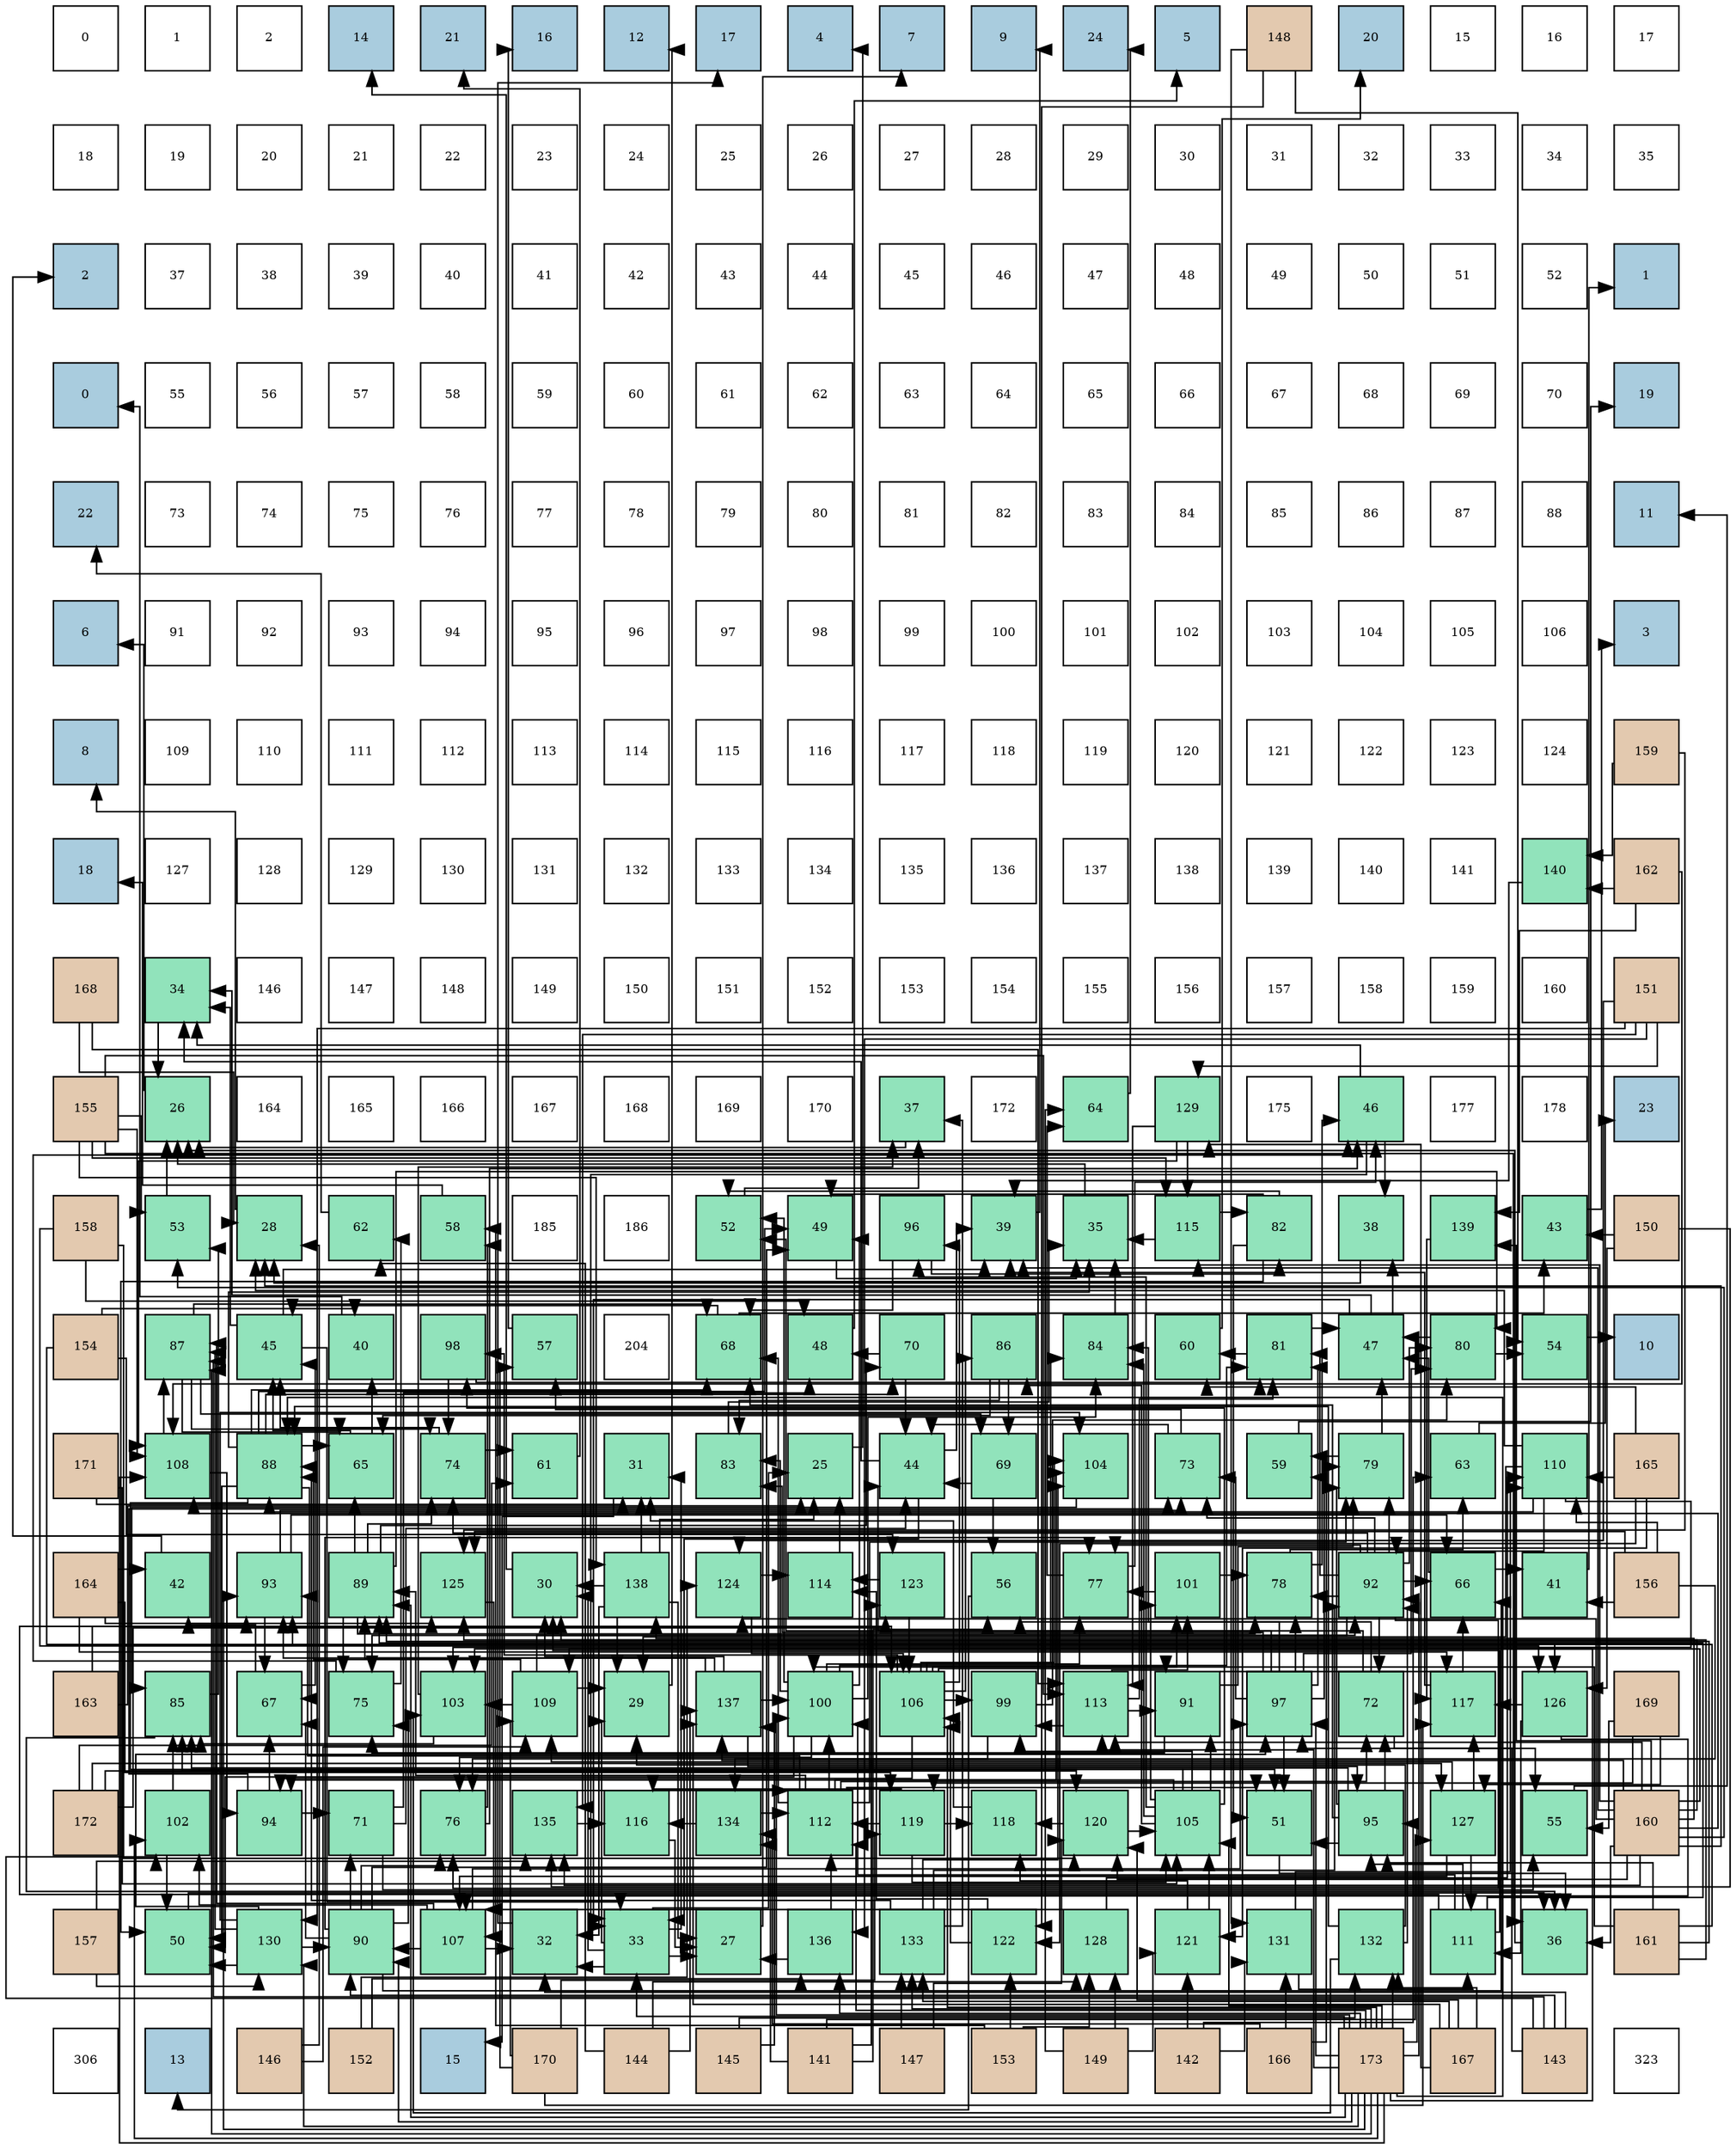digraph layout{
 rankdir=TB;
 splines=ortho;
 node [style=filled shape=square fixedsize=true width=0.6];
0[label="0", fontsize=8, fillcolor="#ffffff"];
1[label="1", fontsize=8, fillcolor="#ffffff"];
2[label="2", fontsize=8, fillcolor="#ffffff"];
3[label="14", fontsize=8, fillcolor="#a9ccde"];
4[label="21", fontsize=8, fillcolor="#a9ccde"];
5[label="16", fontsize=8, fillcolor="#a9ccde"];
6[label="12", fontsize=8, fillcolor="#a9ccde"];
7[label="17", fontsize=8, fillcolor="#a9ccde"];
8[label="4", fontsize=8, fillcolor="#a9ccde"];
9[label="7", fontsize=8, fillcolor="#a9ccde"];
10[label="9", fontsize=8, fillcolor="#a9ccde"];
11[label="24", fontsize=8, fillcolor="#a9ccde"];
12[label="5", fontsize=8, fillcolor="#a9ccde"];
13[label="148", fontsize=8, fillcolor="#e3c9af"];
14[label="20", fontsize=8, fillcolor="#a9ccde"];
15[label="15", fontsize=8, fillcolor="#ffffff"];
16[label="16", fontsize=8, fillcolor="#ffffff"];
17[label="17", fontsize=8, fillcolor="#ffffff"];
18[label="18", fontsize=8, fillcolor="#ffffff"];
19[label="19", fontsize=8, fillcolor="#ffffff"];
20[label="20", fontsize=8, fillcolor="#ffffff"];
21[label="21", fontsize=8, fillcolor="#ffffff"];
22[label="22", fontsize=8, fillcolor="#ffffff"];
23[label="23", fontsize=8, fillcolor="#ffffff"];
24[label="24", fontsize=8, fillcolor="#ffffff"];
25[label="25", fontsize=8, fillcolor="#ffffff"];
26[label="26", fontsize=8, fillcolor="#ffffff"];
27[label="27", fontsize=8, fillcolor="#ffffff"];
28[label="28", fontsize=8, fillcolor="#ffffff"];
29[label="29", fontsize=8, fillcolor="#ffffff"];
30[label="30", fontsize=8, fillcolor="#ffffff"];
31[label="31", fontsize=8, fillcolor="#ffffff"];
32[label="32", fontsize=8, fillcolor="#ffffff"];
33[label="33", fontsize=8, fillcolor="#ffffff"];
34[label="34", fontsize=8, fillcolor="#ffffff"];
35[label="35", fontsize=8, fillcolor="#ffffff"];
36[label="2", fontsize=8, fillcolor="#a9ccde"];
37[label="37", fontsize=8, fillcolor="#ffffff"];
38[label="38", fontsize=8, fillcolor="#ffffff"];
39[label="39", fontsize=8, fillcolor="#ffffff"];
40[label="40", fontsize=8, fillcolor="#ffffff"];
41[label="41", fontsize=8, fillcolor="#ffffff"];
42[label="42", fontsize=8, fillcolor="#ffffff"];
43[label="43", fontsize=8, fillcolor="#ffffff"];
44[label="44", fontsize=8, fillcolor="#ffffff"];
45[label="45", fontsize=8, fillcolor="#ffffff"];
46[label="46", fontsize=8, fillcolor="#ffffff"];
47[label="47", fontsize=8, fillcolor="#ffffff"];
48[label="48", fontsize=8, fillcolor="#ffffff"];
49[label="49", fontsize=8, fillcolor="#ffffff"];
50[label="50", fontsize=8, fillcolor="#ffffff"];
51[label="51", fontsize=8, fillcolor="#ffffff"];
52[label="52", fontsize=8, fillcolor="#ffffff"];
53[label="1", fontsize=8, fillcolor="#a9ccde"];
54[label="0", fontsize=8, fillcolor="#a9ccde"];
55[label="55", fontsize=8, fillcolor="#ffffff"];
56[label="56", fontsize=8, fillcolor="#ffffff"];
57[label="57", fontsize=8, fillcolor="#ffffff"];
58[label="58", fontsize=8, fillcolor="#ffffff"];
59[label="59", fontsize=8, fillcolor="#ffffff"];
60[label="60", fontsize=8, fillcolor="#ffffff"];
61[label="61", fontsize=8, fillcolor="#ffffff"];
62[label="62", fontsize=8, fillcolor="#ffffff"];
63[label="63", fontsize=8, fillcolor="#ffffff"];
64[label="64", fontsize=8, fillcolor="#ffffff"];
65[label="65", fontsize=8, fillcolor="#ffffff"];
66[label="66", fontsize=8, fillcolor="#ffffff"];
67[label="67", fontsize=8, fillcolor="#ffffff"];
68[label="68", fontsize=8, fillcolor="#ffffff"];
69[label="69", fontsize=8, fillcolor="#ffffff"];
70[label="70", fontsize=8, fillcolor="#ffffff"];
71[label="19", fontsize=8, fillcolor="#a9ccde"];
72[label="22", fontsize=8, fillcolor="#a9ccde"];
73[label="73", fontsize=8, fillcolor="#ffffff"];
74[label="74", fontsize=8, fillcolor="#ffffff"];
75[label="75", fontsize=8, fillcolor="#ffffff"];
76[label="76", fontsize=8, fillcolor="#ffffff"];
77[label="77", fontsize=8, fillcolor="#ffffff"];
78[label="78", fontsize=8, fillcolor="#ffffff"];
79[label="79", fontsize=8, fillcolor="#ffffff"];
80[label="80", fontsize=8, fillcolor="#ffffff"];
81[label="81", fontsize=8, fillcolor="#ffffff"];
82[label="82", fontsize=8, fillcolor="#ffffff"];
83[label="83", fontsize=8, fillcolor="#ffffff"];
84[label="84", fontsize=8, fillcolor="#ffffff"];
85[label="85", fontsize=8, fillcolor="#ffffff"];
86[label="86", fontsize=8, fillcolor="#ffffff"];
87[label="87", fontsize=8, fillcolor="#ffffff"];
88[label="88", fontsize=8, fillcolor="#ffffff"];
89[label="11", fontsize=8, fillcolor="#a9ccde"];
90[label="6", fontsize=8, fillcolor="#a9ccde"];
91[label="91", fontsize=8, fillcolor="#ffffff"];
92[label="92", fontsize=8, fillcolor="#ffffff"];
93[label="93", fontsize=8, fillcolor="#ffffff"];
94[label="94", fontsize=8, fillcolor="#ffffff"];
95[label="95", fontsize=8, fillcolor="#ffffff"];
96[label="96", fontsize=8, fillcolor="#ffffff"];
97[label="97", fontsize=8, fillcolor="#ffffff"];
98[label="98", fontsize=8, fillcolor="#ffffff"];
99[label="99", fontsize=8, fillcolor="#ffffff"];
100[label="100", fontsize=8, fillcolor="#ffffff"];
101[label="101", fontsize=8, fillcolor="#ffffff"];
102[label="102", fontsize=8, fillcolor="#ffffff"];
103[label="103", fontsize=8, fillcolor="#ffffff"];
104[label="104", fontsize=8, fillcolor="#ffffff"];
105[label="105", fontsize=8, fillcolor="#ffffff"];
106[label="106", fontsize=8, fillcolor="#ffffff"];
107[label="3", fontsize=8, fillcolor="#a9ccde"];
108[label="8", fontsize=8, fillcolor="#a9ccde"];
109[label="109", fontsize=8, fillcolor="#ffffff"];
110[label="110", fontsize=8, fillcolor="#ffffff"];
111[label="111", fontsize=8, fillcolor="#ffffff"];
112[label="112", fontsize=8, fillcolor="#ffffff"];
113[label="113", fontsize=8, fillcolor="#ffffff"];
114[label="114", fontsize=8, fillcolor="#ffffff"];
115[label="115", fontsize=8, fillcolor="#ffffff"];
116[label="116", fontsize=8, fillcolor="#ffffff"];
117[label="117", fontsize=8, fillcolor="#ffffff"];
118[label="118", fontsize=8, fillcolor="#ffffff"];
119[label="119", fontsize=8, fillcolor="#ffffff"];
120[label="120", fontsize=8, fillcolor="#ffffff"];
121[label="121", fontsize=8, fillcolor="#ffffff"];
122[label="122", fontsize=8, fillcolor="#ffffff"];
123[label="123", fontsize=8, fillcolor="#ffffff"];
124[label="124", fontsize=8, fillcolor="#ffffff"];
125[label="159", fontsize=8, fillcolor="#e3c9af"];
126[label="18", fontsize=8, fillcolor="#a9ccde"];
127[label="127", fontsize=8, fillcolor="#ffffff"];
128[label="128", fontsize=8, fillcolor="#ffffff"];
129[label="129", fontsize=8, fillcolor="#ffffff"];
130[label="130", fontsize=8, fillcolor="#ffffff"];
131[label="131", fontsize=8, fillcolor="#ffffff"];
132[label="132", fontsize=8, fillcolor="#ffffff"];
133[label="133", fontsize=8, fillcolor="#ffffff"];
134[label="134", fontsize=8, fillcolor="#ffffff"];
135[label="135", fontsize=8, fillcolor="#ffffff"];
136[label="136", fontsize=8, fillcolor="#ffffff"];
137[label="137", fontsize=8, fillcolor="#ffffff"];
138[label="138", fontsize=8, fillcolor="#ffffff"];
139[label="139", fontsize=8, fillcolor="#ffffff"];
140[label="140", fontsize=8, fillcolor="#ffffff"];
141[label="141", fontsize=8, fillcolor="#ffffff"];
142[label="140", fontsize=8, fillcolor="#91e3bb"];
143[label="162", fontsize=8, fillcolor="#e3c9af"];
144[label="168", fontsize=8, fillcolor="#e3c9af"];
145[label="34", fontsize=8, fillcolor="#91e3bb"];
146[label="146", fontsize=8, fillcolor="#ffffff"];
147[label="147", fontsize=8, fillcolor="#ffffff"];
148[label="148", fontsize=8, fillcolor="#ffffff"];
149[label="149", fontsize=8, fillcolor="#ffffff"];
150[label="150", fontsize=8, fillcolor="#ffffff"];
151[label="151", fontsize=8, fillcolor="#ffffff"];
152[label="152", fontsize=8, fillcolor="#ffffff"];
153[label="153", fontsize=8, fillcolor="#ffffff"];
154[label="154", fontsize=8, fillcolor="#ffffff"];
155[label="155", fontsize=8, fillcolor="#ffffff"];
156[label="156", fontsize=8, fillcolor="#ffffff"];
157[label="157", fontsize=8, fillcolor="#ffffff"];
158[label="158", fontsize=8, fillcolor="#ffffff"];
159[label="159", fontsize=8, fillcolor="#ffffff"];
160[label="160", fontsize=8, fillcolor="#ffffff"];
161[label="151", fontsize=8, fillcolor="#e3c9af"];
162[label="155", fontsize=8, fillcolor="#e3c9af"];
163[label="26", fontsize=8, fillcolor="#91e3bb"];
164[label="164", fontsize=8, fillcolor="#ffffff"];
165[label="165", fontsize=8, fillcolor="#ffffff"];
166[label="166", fontsize=8, fillcolor="#ffffff"];
167[label="167", fontsize=8, fillcolor="#ffffff"];
168[label="168", fontsize=8, fillcolor="#ffffff"];
169[label="169", fontsize=8, fillcolor="#ffffff"];
170[label="170", fontsize=8, fillcolor="#ffffff"];
171[label="37", fontsize=8, fillcolor="#91e3bb"];
172[label="172", fontsize=8, fillcolor="#ffffff"];
173[label="64", fontsize=8, fillcolor="#91e3bb"];
174[label="129", fontsize=8, fillcolor="#91e3bb"];
175[label="175", fontsize=8, fillcolor="#ffffff"];
176[label="46", fontsize=8, fillcolor="#91e3bb"];
177[label="177", fontsize=8, fillcolor="#ffffff"];
178[label="178", fontsize=8, fillcolor="#ffffff"];
179[label="23", fontsize=8, fillcolor="#a9ccde"];
180[label="158", fontsize=8, fillcolor="#e3c9af"];
181[label="53", fontsize=8, fillcolor="#91e3bb"];
182[label="28", fontsize=8, fillcolor="#91e3bb"];
183[label="62", fontsize=8, fillcolor="#91e3bb"];
184[label="58", fontsize=8, fillcolor="#91e3bb"];
185[label="185", fontsize=8, fillcolor="#ffffff"];
186[label="186", fontsize=8, fillcolor="#ffffff"];
187[label="52", fontsize=8, fillcolor="#91e3bb"];
188[label="49", fontsize=8, fillcolor="#91e3bb"];
189[label="96", fontsize=8, fillcolor="#91e3bb"];
190[label="39", fontsize=8, fillcolor="#91e3bb"];
191[label="35", fontsize=8, fillcolor="#91e3bb"];
192[label="115", fontsize=8, fillcolor="#91e3bb"];
193[label="82", fontsize=8, fillcolor="#91e3bb"];
194[label="38", fontsize=8, fillcolor="#91e3bb"];
195[label="139", fontsize=8, fillcolor="#91e3bb"];
196[label="43", fontsize=8, fillcolor="#91e3bb"];
197[label="150", fontsize=8, fillcolor="#e3c9af"];
198[label="154", fontsize=8, fillcolor="#e3c9af"];
199[label="87", fontsize=8, fillcolor="#91e3bb"];
200[label="45", fontsize=8, fillcolor="#91e3bb"];
201[label="40", fontsize=8, fillcolor="#91e3bb"];
202[label="98", fontsize=8, fillcolor="#91e3bb"];
203[label="57", fontsize=8, fillcolor="#91e3bb"];
204[label="204", fontsize=8, fillcolor="#ffffff"];
205[label="68", fontsize=8, fillcolor="#91e3bb"];
206[label="48", fontsize=8, fillcolor="#91e3bb"];
207[label="70", fontsize=8, fillcolor="#91e3bb"];
208[label="86", fontsize=8, fillcolor="#91e3bb"];
209[label="84", fontsize=8, fillcolor="#91e3bb"];
210[label="60", fontsize=8, fillcolor="#91e3bb"];
211[label="81", fontsize=8, fillcolor="#91e3bb"];
212[label="47", fontsize=8, fillcolor="#91e3bb"];
213[label="80", fontsize=8, fillcolor="#91e3bb"];
214[label="54", fontsize=8, fillcolor="#91e3bb"];
215[label="10", fontsize=8, fillcolor="#a9ccde"];
216[label="171", fontsize=8, fillcolor="#e3c9af"];
217[label="108", fontsize=8, fillcolor="#91e3bb"];
218[label="88", fontsize=8, fillcolor="#91e3bb"];
219[label="65", fontsize=8, fillcolor="#91e3bb"];
220[label="74", fontsize=8, fillcolor="#91e3bb"];
221[label="61", fontsize=8, fillcolor="#91e3bb"];
222[label="31", fontsize=8, fillcolor="#91e3bb"];
223[label="83", fontsize=8, fillcolor="#91e3bb"];
224[label="25", fontsize=8, fillcolor="#91e3bb"];
225[label="44", fontsize=8, fillcolor="#91e3bb"];
226[label="69", fontsize=8, fillcolor="#91e3bb"];
227[label="104", fontsize=8, fillcolor="#91e3bb"];
228[label="73", fontsize=8, fillcolor="#91e3bb"];
229[label="59", fontsize=8, fillcolor="#91e3bb"];
230[label="79", fontsize=8, fillcolor="#91e3bb"];
231[label="63", fontsize=8, fillcolor="#91e3bb"];
232[label="110", fontsize=8, fillcolor="#91e3bb"];
233[label="165", fontsize=8, fillcolor="#e3c9af"];
234[label="164", fontsize=8, fillcolor="#e3c9af"];
235[label="42", fontsize=8, fillcolor="#91e3bb"];
236[label="93", fontsize=8, fillcolor="#91e3bb"];
237[label="89", fontsize=8, fillcolor="#91e3bb"];
238[label="125", fontsize=8, fillcolor="#91e3bb"];
239[label="30", fontsize=8, fillcolor="#91e3bb"];
240[label="138", fontsize=8, fillcolor="#91e3bb"];
241[label="124", fontsize=8, fillcolor="#91e3bb"];
242[label="114", fontsize=8, fillcolor="#91e3bb"];
243[label="123", fontsize=8, fillcolor="#91e3bb"];
244[label="56", fontsize=8, fillcolor="#91e3bb"];
245[label="77", fontsize=8, fillcolor="#91e3bb"];
246[label="101", fontsize=8, fillcolor="#91e3bb"];
247[label="78", fontsize=8, fillcolor="#91e3bb"];
248[label="92", fontsize=8, fillcolor="#91e3bb"];
249[label="66", fontsize=8, fillcolor="#91e3bb"];
250[label="41", fontsize=8, fillcolor="#91e3bb"];
251[label="156", fontsize=8, fillcolor="#e3c9af"];
252[label="163", fontsize=8, fillcolor="#e3c9af"];
253[label="85", fontsize=8, fillcolor="#91e3bb"];
254[label="67", fontsize=8, fillcolor="#91e3bb"];
255[label="75", fontsize=8, fillcolor="#91e3bb"];
256[label="103", fontsize=8, fillcolor="#91e3bb"];
257[label="109", fontsize=8, fillcolor="#91e3bb"];
258[label="29", fontsize=8, fillcolor="#91e3bb"];
259[label="137", fontsize=8, fillcolor="#91e3bb"];
260[label="100", fontsize=8, fillcolor="#91e3bb"];
261[label="106", fontsize=8, fillcolor="#91e3bb"];
262[label="99", fontsize=8, fillcolor="#91e3bb"];
263[label="113", fontsize=8, fillcolor="#91e3bb"];
264[label="91", fontsize=8, fillcolor="#91e3bb"];
265[label="97", fontsize=8, fillcolor="#91e3bb"];
266[label="72", fontsize=8, fillcolor="#91e3bb"];
267[label="117", fontsize=8, fillcolor="#91e3bb"];
268[label="126", fontsize=8, fillcolor="#91e3bb"];
269[label="169", fontsize=8, fillcolor="#e3c9af"];
270[label="172", fontsize=8, fillcolor="#e3c9af"];
271[label="102", fontsize=8, fillcolor="#91e3bb"];
272[label="94", fontsize=8, fillcolor="#91e3bb"];
273[label="71", fontsize=8, fillcolor="#91e3bb"];
274[label="76", fontsize=8, fillcolor="#91e3bb"];
275[label="135", fontsize=8, fillcolor="#91e3bb"];
276[label="116", fontsize=8, fillcolor="#91e3bb"];
277[label="134", fontsize=8, fillcolor="#91e3bb"];
278[label="112", fontsize=8, fillcolor="#91e3bb"];
279[label="119", fontsize=8, fillcolor="#91e3bb"];
280[label="118", fontsize=8, fillcolor="#91e3bb"];
281[label="120", fontsize=8, fillcolor="#91e3bb"];
282[label="105", fontsize=8, fillcolor="#91e3bb"];
283[label="51", fontsize=8, fillcolor="#91e3bb"];
284[label="95", fontsize=8, fillcolor="#91e3bb"];
285[label="127", fontsize=8, fillcolor="#91e3bb"];
286[label="55", fontsize=8, fillcolor="#91e3bb"];
287[label="160", fontsize=8, fillcolor="#e3c9af"];
288[label="157", fontsize=8, fillcolor="#e3c9af"];
289[label="50", fontsize=8, fillcolor="#91e3bb"];
290[label="130", fontsize=8, fillcolor="#91e3bb"];
291[label="90", fontsize=8, fillcolor="#91e3bb"];
292[label="107", fontsize=8, fillcolor="#91e3bb"];
293[label="32", fontsize=8, fillcolor="#91e3bb"];
294[label="33", fontsize=8, fillcolor="#91e3bb"];
295[label="27", fontsize=8, fillcolor="#91e3bb"];
296[label="136", fontsize=8, fillcolor="#91e3bb"];
297[label="133", fontsize=8, fillcolor="#91e3bb"];
298[label="122", fontsize=8, fillcolor="#91e3bb"];
299[label="128", fontsize=8, fillcolor="#91e3bb"];
300[label="121", fontsize=8, fillcolor="#91e3bb"];
301[label="131", fontsize=8, fillcolor="#91e3bb"];
302[label="132", fontsize=8, fillcolor="#91e3bb"];
303[label="111", fontsize=8, fillcolor="#91e3bb"];
304[label="36", fontsize=8, fillcolor="#91e3bb"];
305[label="161", fontsize=8, fillcolor="#e3c9af"];
306[label="306", fontsize=8, fillcolor="#ffffff"];
307[label="13", fontsize=8, fillcolor="#a9ccde"];
308[label="146", fontsize=8, fillcolor="#e3c9af"];
309[label="152", fontsize=8, fillcolor="#e3c9af"];
310[label="15", fontsize=8, fillcolor="#a9ccde"];
311[label="170", fontsize=8, fillcolor="#e3c9af"];
312[label="144", fontsize=8, fillcolor="#e3c9af"];
313[label="145", fontsize=8, fillcolor="#e3c9af"];
314[label="141", fontsize=8, fillcolor="#e3c9af"];
315[label="147", fontsize=8, fillcolor="#e3c9af"];
316[label="153", fontsize=8, fillcolor="#e3c9af"];
317[label="149", fontsize=8, fillcolor="#e3c9af"];
318[label="142", fontsize=8, fillcolor="#e3c9af"];
319[label="166", fontsize=8, fillcolor="#e3c9af"];
320[label="173", fontsize=8, fillcolor="#e3c9af"];
321[label="167", fontsize=8, fillcolor="#e3c9af"];
322[label="143", fontsize=8, fillcolor="#e3c9af"];
323[label="323", fontsize=8, fillcolor="#ffffff"];
edge [constraint=false, style=vis];224 -> 8;
163 -> 90;
295 -> 9;
182 -> 108;
258 -> 6;
239 -> 3;
222 -> 310;
293 -> 7;
294 -> 224;
294 -> 295;
294 -> 258;
294 -> 239;
294 -> 222;
294 -> 293;
145 -> 163;
191 -> 163;
304 -> 163;
171 -> 163;
194 -> 182;
190 -> 10;
201 -> 54;
250 -> 53;
235 -> 36;
196 -> 107;
225 -> 294;
225 -> 145;
225 -> 190;
200 -> 294;
200 -> 145;
200 -> 190;
176 -> 294;
176 -> 145;
176 -> 194;
212 -> 294;
212 -> 145;
212 -> 194;
206 -> 12;
188 -> 191;
289 -> 304;
283 -> 304;
187 -> 171;
181 -> 163;
214 -> 215;
286 -> 89;
244 -> 307;
203 -> 5;
184 -> 126;
229 -> 71;
210 -> 14;
221 -> 4;
183 -> 72;
231 -> 179;
173 -> 11;
219 -> 201;
219 -> 200;
249 -> 250;
249 -> 212;
254 -> 235;
254 -> 200;
205 -> 196;
205 -> 200;
226 -> 225;
226 -> 244;
207 -> 225;
207 -> 206;
273 -> 225;
273 -> 206;
273 -> 286;
266 -> 225;
266 -> 286;
266 -> 244;
228 -> 225;
228 -> 203;
220 -> 200;
220 -> 221;
255 -> 176;
255 -> 183;
274 -> 176;
274 -> 184;
245 -> 176;
245 -> 173;
247 -> 176;
247 -> 231;
230 -> 212;
230 -> 229;
213 -> 212;
213 -> 214;
211 -> 212;
211 -> 210;
193 -> 188;
193 -> 289;
193 -> 283;
193 -> 187;
223 -> 191;
209 -> 191;
253 -> 304;
253 -> 181;
208 -> 219;
208 -> 226;
208 -> 223;
199 -> 219;
199 -> 205;
199 -> 226;
199 -> 220;
218 -> 191;
218 -> 188;
218 -> 289;
218 -> 283;
218 -> 219;
218 -> 254;
218 -> 205;
218 -> 207;
237 -> 219;
237 -> 207;
237 -> 220;
237 -> 255;
237 -> 247;
237 -> 213;
291 -> 188;
291 -> 249;
291 -> 254;
291 -> 273;
291 -> 255;
291 -> 274;
291 -> 245;
264 -> 249;
264 -> 255;
264 -> 230;
248 -> 249;
248 -> 266;
248 -> 228;
248 -> 220;
248 -> 255;
248 -> 274;
248 -> 245;
248 -> 247;
248 -> 230;
248 -> 213;
248 -> 211;
236 -> 249;
236 -> 254;
236 -> 228;
272 -> 254;
272 -> 273;
272 -> 228;
284 -> 283;
284 -> 205;
284 -> 266;
284 -> 230;
284 -> 253;
189 -> 205;
189 -> 193;
265 -> 283;
265 -> 187;
265 -> 228;
265 -> 247;
265 -> 230;
265 -> 213;
265 -> 211;
265 -> 223;
265 -> 209;
202 -> 220;
202 -> 211;
262 -> 274;
262 -> 213;
260 -> 188;
260 -> 289;
260 -> 187;
260 -> 274;
260 -> 245;
260 -> 211;
260 -> 223;
260 -> 209;
246 -> 245;
246 -> 247;
271 -> 289;
271 -> 253;
256 -> 171;
256 -> 253;
227 -> 253;
282 -> 209;
282 -> 253;
282 -> 208;
282 -> 264;
282 -> 272;
282 -> 189;
282 -> 202;
282 -> 262;
282 -> 246;
261 -> 209;
261 -> 208;
261 -> 264;
261 -> 272;
261 -> 189;
261 -> 202;
261 -> 262;
261 -> 246;
261 -> 227;
292 -> 293;
292 -> 199;
292 -> 291;
292 -> 265;
292 -> 271;
217 -> 199;
217 -> 272;
257 -> 258;
257 -> 218;
257 -> 248;
257 -> 256;
232 -> 182;
232 -> 258;
232 -> 218;
232 -> 248;
232 -> 256;
303 -> 239;
303 -> 237;
303 -> 236;
303 -> 284;
303 -> 260;
278 -> 283;
278 -> 205;
278 -> 266;
278 -> 230;
278 -> 237;
278 -> 236;
278 -> 260;
278 -> 227;
263 -> 211;
263 -> 264;
263 -> 262;
263 -> 246;
242 -> 224;
192 -> 191;
192 -> 193;
276 -> 295;
267 -> 190;
280 -> 222;
279 -> 282;
279 -> 278;
279 -> 276;
279 -> 280;
281 -> 282;
281 -> 280;
300 -> 282;
300 -> 280;
298 -> 261;
298 -> 242;
243 -> 261;
243 -> 242;
241 -> 261;
241 -> 242;
238 -> 292;
268 -> 292;
268 -> 303;
268 -> 267;
285 -> 292;
285 -> 257;
285 -> 303;
285 -> 267;
299 -> 292;
299 -> 232;
174 -> 217;
174 -> 263;
174 -> 192;
290 -> 289;
290 -> 199;
290 -> 291;
290 -> 265;
290 -> 227;
301 -> 232;
301 -> 303;
302 -> 258;
302 -> 218;
302 -> 248;
302 -> 256;
297 -> 171;
297 -> 218;
297 -> 248;
297 -> 227;
277 -> 278;
277 -> 276;
275 -> 278;
275 -> 276;
296 -> 295;
296 -> 278;
259 -> 239;
259 -> 237;
259 -> 236;
259 -> 284;
259 -> 260;
240 -> 224;
240 -> 295;
240 -> 258;
240 -> 239;
240 -> 222;
240 -> 293;
195 -> 267;
142 -> 190;
314 -> 244;
314 -> 243;
314 -> 285;
314 -> 277;
318 -> 231;
318 -> 300;
318 -> 301;
322 -> 293;
322 -> 199;
322 -> 291;
322 -> 265;
322 -> 271;
312 -> 183;
312 -> 299;
312 -> 259;
313 -> 302;
313 -> 259;
308 -> 182;
308 -> 257;
315 -> 281;
315 -> 297;
13 -> 214;
13 -> 298;
13 -> 301;
317 -> 173;
317 -> 300;
317 -> 299;
197 -> 196;
197 -> 268;
197 -> 275;
161 -> 241;
161 -> 174;
161 -> 290;
161 -> 275;
161 -> 296;
309 -> 241;
309 -> 296;
316 -> 184;
316 -> 298;
316 -> 299;
198 -> 201;
198 -> 243;
198 -> 268;
162 -> 304;
162 -> 181;
162 -> 217;
162 -> 263;
162 -> 192;
162 -> 240;
251 -> 250;
251 -> 232;
251 -> 238;
251 -> 277;
288 -> 290;
288 -> 275;
180 -> 206;
180 -> 281;
180 -> 268;
125 -> 238;
125 -> 142;
287 -> 182;
287 -> 304;
287 -> 190;
287 -> 181;
287 -> 217;
287 -> 257;
287 -> 263;
287 -> 192;
287 -> 281;
287 -> 241;
287 -> 238;
287 -> 275;
287 -> 259;
287 -> 240;
287 -> 195;
305 -> 239;
305 -> 237;
305 -> 236;
305 -> 284;
305 -> 260;
143 -> 217;
143 -> 195;
143 -> 142;
252 -> 224;
252 -> 261;
234 -> 235;
234 -> 267;
234 -> 279;
234 -> 238;
233 -> 210;
233 -> 232;
233 -> 300;
233 -> 298;
319 -> 229;
319 -> 301;
319 -> 277;
321 -> 281;
321 -> 174;
321 -> 302;
321 -> 297;
321 -> 259;
144 -> 182;
144 -> 263;
269 -> 286;
269 -> 279;
269 -> 285;
311 -> 203;
311 -> 257;
311 -> 267;
311 -> 279;
216 -> 222;
216 -> 282;
270 -> 221;
270 -> 281;
270 -> 243;
270 -> 285;
320 -> 294;
320 -> 199;
320 -> 218;
320 -> 237;
320 -> 291;
320 -> 248;
320 -> 236;
320 -> 284;
320 -> 265;
320 -> 260;
320 -> 271;
320 -> 256;
320 -> 282;
320 -> 261;
320 -> 217;
320 -> 278;
320 -> 263;
320 -> 290;
320 -> 302;
320 -> 297;
320 -> 296;
edge [constraint=true, style=invis];
0 -> 18 -> 36 -> 54 -> 72 -> 90 -> 108 -> 126 -> 144 -> 162 -> 180 -> 198 -> 216 -> 234 -> 252 -> 270 -> 288 -> 306;
1 -> 19 -> 37 -> 55 -> 73 -> 91 -> 109 -> 127 -> 145 -> 163 -> 181 -> 199 -> 217 -> 235 -> 253 -> 271 -> 289 -> 307;
2 -> 20 -> 38 -> 56 -> 74 -> 92 -> 110 -> 128 -> 146 -> 164 -> 182 -> 200 -> 218 -> 236 -> 254 -> 272 -> 290 -> 308;
3 -> 21 -> 39 -> 57 -> 75 -> 93 -> 111 -> 129 -> 147 -> 165 -> 183 -> 201 -> 219 -> 237 -> 255 -> 273 -> 291 -> 309;
4 -> 22 -> 40 -> 58 -> 76 -> 94 -> 112 -> 130 -> 148 -> 166 -> 184 -> 202 -> 220 -> 238 -> 256 -> 274 -> 292 -> 310;
5 -> 23 -> 41 -> 59 -> 77 -> 95 -> 113 -> 131 -> 149 -> 167 -> 185 -> 203 -> 221 -> 239 -> 257 -> 275 -> 293 -> 311;
6 -> 24 -> 42 -> 60 -> 78 -> 96 -> 114 -> 132 -> 150 -> 168 -> 186 -> 204 -> 222 -> 240 -> 258 -> 276 -> 294 -> 312;
7 -> 25 -> 43 -> 61 -> 79 -> 97 -> 115 -> 133 -> 151 -> 169 -> 187 -> 205 -> 223 -> 241 -> 259 -> 277 -> 295 -> 313;
8 -> 26 -> 44 -> 62 -> 80 -> 98 -> 116 -> 134 -> 152 -> 170 -> 188 -> 206 -> 224 -> 242 -> 260 -> 278 -> 296 -> 314;
9 -> 27 -> 45 -> 63 -> 81 -> 99 -> 117 -> 135 -> 153 -> 171 -> 189 -> 207 -> 225 -> 243 -> 261 -> 279 -> 297 -> 315;
10 -> 28 -> 46 -> 64 -> 82 -> 100 -> 118 -> 136 -> 154 -> 172 -> 190 -> 208 -> 226 -> 244 -> 262 -> 280 -> 298 -> 316;
11 -> 29 -> 47 -> 65 -> 83 -> 101 -> 119 -> 137 -> 155 -> 173 -> 191 -> 209 -> 227 -> 245 -> 263 -> 281 -> 299 -> 317;
12 -> 30 -> 48 -> 66 -> 84 -> 102 -> 120 -> 138 -> 156 -> 174 -> 192 -> 210 -> 228 -> 246 -> 264 -> 282 -> 300 -> 318;
13 -> 31 -> 49 -> 67 -> 85 -> 103 -> 121 -> 139 -> 157 -> 175 -> 193 -> 211 -> 229 -> 247 -> 265 -> 283 -> 301 -> 319;
14 -> 32 -> 50 -> 68 -> 86 -> 104 -> 122 -> 140 -> 158 -> 176 -> 194 -> 212 -> 230 -> 248 -> 266 -> 284 -> 302 -> 320;
15 -> 33 -> 51 -> 69 -> 87 -> 105 -> 123 -> 141 -> 159 -> 177 -> 195 -> 213 -> 231 -> 249 -> 267 -> 285 -> 303 -> 321;
16 -> 34 -> 52 -> 70 -> 88 -> 106 -> 124 -> 142 -> 160 -> 178 -> 196 -> 214 -> 232 -> 250 -> 268 -> 286 -> 304 -> 322;
17 -> 35 -> 53 -> 71 -> 89 -> 107 -> 125 -> 143 -> 161 -> 179 -> 197 -> 215 -> 233 -> 251 -> 269 -> 287 -> 305 -> 323;
rank = same {0 -> 1 -> 2 -> 3 -> 4 -> 5 -> 6 -> 7 -> 8 -> 9 -> 10 -> 11 -> 12 -> 13 -> 14 -> 15 -> 16 -> 17};
rank = same {18 -> 19 -> 20 -> 21 -> 22 -> 23 -> 24 -> 25 -> 26 -> 27 -> 28 -> 29 -> 30 -> 31 -> 32 -> 33 -> 34 -> 35};
rank = same {36 -> 37 -> 38 -> 39 -> 40 -> 41 -> 42 -> 43 -> 44 -> 45 -> 46 -> 47 -> 48 -> 49 -> 50 -> 51 -> 52 -> 53};
rank = same {54 -> 55 -> 56 -> 57 -> 58 -> 59 -> 60 -> 61 -> 62 -> 63 -> 64 -> 65 -> 66 -> 67 -> 68 -> 69 -> 70 -> 71};
rank = same {72 -> 73 -> 74 -> 75 -> 76 -> 77 -> 78 -> 79 -> 80 -> 81 -> 82 -> 83 -> 84 -> 85 -> 86 -> 87 -> 88 -> 89};
rank = same {90 -> 91 -> 92 -> 93 -> 94 -> 95 -> 96 -> 97 -> 98 -> 99 -> 100 -> 101 -> 102 -> 103 -> 104 -> 105 -> 106 -> 107};
rank = same {108 -> 109 -> 110 -> 111 -> 112 -> 113 -> 114 -> 115 -> 116 -> 117 -> 118 -> 119 -> 120 -> 121 -> 122 -> 123 -> 124 -> 125};
rank = same {126 -> 127 -> 128 -> 129 -> 130 -> 131 -> 132 -> 133 -> 134 -> 135 -> 136 -> 137 -> 138 -> 139 -> 140 -> 141 -> 142 -> 143};
rank = same {144 -> 145 -> 146 -> 147 -> 148 -> 149 -> 150 -> 151 -> 152 -> 153 -> 154 -> 155 -> 156 -> 157 -> 158 -> 159 -> 160 -> 161};
rank = same {162 -> 163 -> 164 -> 165 -> 166 -> 167 -> 168 -> 169 -> 170 -> 171 -> 172 -> 173 -> 174 -> 175 -> 176 -> 177 -> 178 -> 179};
rank = same {180 -> 181 -> 182 -> 183 -> 184 -> 185 -> 186 -> 187 -> 188 -> 189 -> 190 -> 191 -> 192 -> 193 -> 194 -> 195 -> 196 -> 197};
rank = same {198 -> 199 -> 200 -> 201 -> 202 -> 203 -> 204 -> 205 -> 206 -> 207 -> 208 -> 209 -> 210 -> 211 -> 212 -> 213 -> 214 -> 215};
rank = same {216 -> 217 -> 218 -> 219 -> 220 -> 221 -> 222 -> 223 -> 224 -> 225 -> 226 -> 227 -> 228 -> 229 -> 230 -> 231 -> 232 -> 233};
rank = same {234 -> 235 -> 236 -> 237 -> 238 -> 239 -> 240 -> 241 -> 242 -> 243 -> 244 -> 245 -> 246 -> 247 -> 248 -> 249 -> 250 -> 251};
rank = same {252 -> 253 -> 254 -> 255 -> 256 -> 257 -> 258 -> 259 -> 260 -> 261 -> 262 -> 263 -> 264 -> 265 -> 266 -> 267 -> 268 -> 269};
rank = same {270 -> 271 -> 272 -> 273 -> 274 -> 275 -> 276 -> 277 -> 278 -> 279 -> 280 -> 281 -> 282 -> 283 -> 284 -> 285 -> 286 -> 287};
rank = same {288 -> 289 -> 290 -> 291 -> 292 -> 293 -> 294 -> 295 -> 296 -> 297 -> 298 -> 299 -> 300 -> 301 -> 302 -> 303 -> 304 -> 305};
rank = same {306 -> 307 -> 308 -> 309 -> 310 -> 311 -> 312 -> 313 -> 314 -> 315 -> 316 -> 317 -> 318 -> 319 -> 320 -> 321 -> 322 -> 323};
}